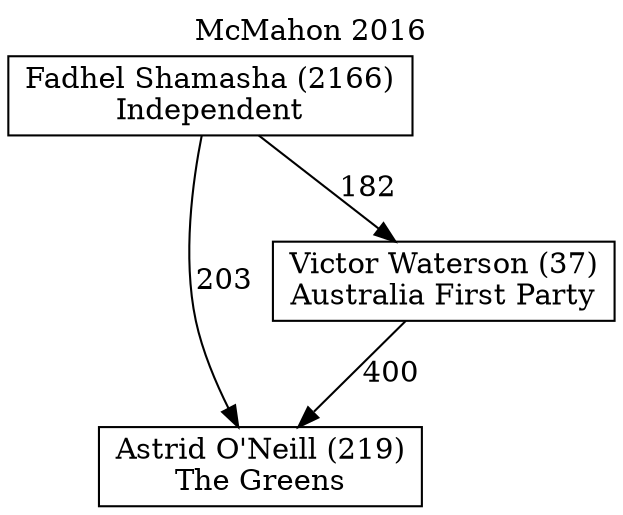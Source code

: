 // House preference flow
digraph "Astrid O'Neill (219)_McMahon_2016" {
	graph [label="McMahon 2016" labelloc=t mclimit=10]
	node [shape=box]
	"Astrid O'Neill (219)" [label="Astrid O'Neill (219)
The Greens"]
	"Victor Waterson (37)" [label="Victor Waterson (37)
Australia First Party"]
	"Fadhel Shamasha (2166)" [label="Fadhel Shamasha (2166)
Independent"]
	"Fadhel Shamasha (2166)" -> "Victor Waterson (37)" [label=182]
	"Victor Waterson (37)" -> "Astrid O'Neill (219)" [label=400]
	"Fadhel Shamasha (2166)" -> "Astrid O'Neill (219)" [label=203]
}
